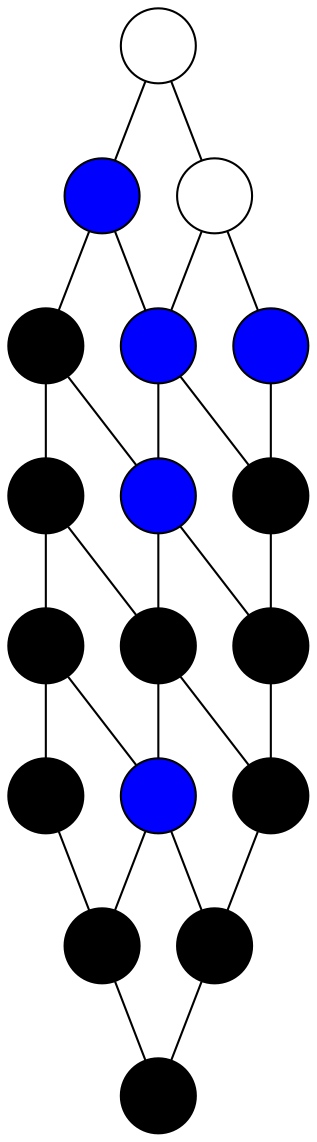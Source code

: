 graph
{
	node [shape=circle, style=filled, fillcolor=white, label=""];

	a -- b -- c -- d -- e -- f;
	g -- h -- i -- j -- k -- l;
	m -- n -- o -- p -- q -- r;

	a -- g -- m;
	b -- h -- n;
	c -- i -- o;
	d -- j -- p;
	e -- k -- q;
	f -- l -- r;

	a [pos="0,2!"];
	b [pos="1,2!", fillcolor=blue];
	c [pos="2,2!", fillcolor=black];
	d [pos="3,2!", fillcolor=black];
	e [pos="4,2!", fillcolor=black];
	f [pos="5,2!", fillcolor=black];
	g [pos="0,1!"];
	h [pos="1,1!", fillcolor=blue];
	i [pos="2,1!", fillcolor=blue];
	j [pos="3,1!", fillcolor=black];
	k [pos="4,1!", fillcolor=blue];
	l [pos="5,1!", fillcolor=black];
	m [pos="0,0!", fillcolor=blue];
	n [pos="1,0!", fillcolor=black];
	o [pos="2,0!", fillcolor=black];
	p [pos="3,0!", fillcolor=black];
	q [pos="4,0!", fillcolor=black];
	r [pos="5,0!", fillcolor=black];
}
